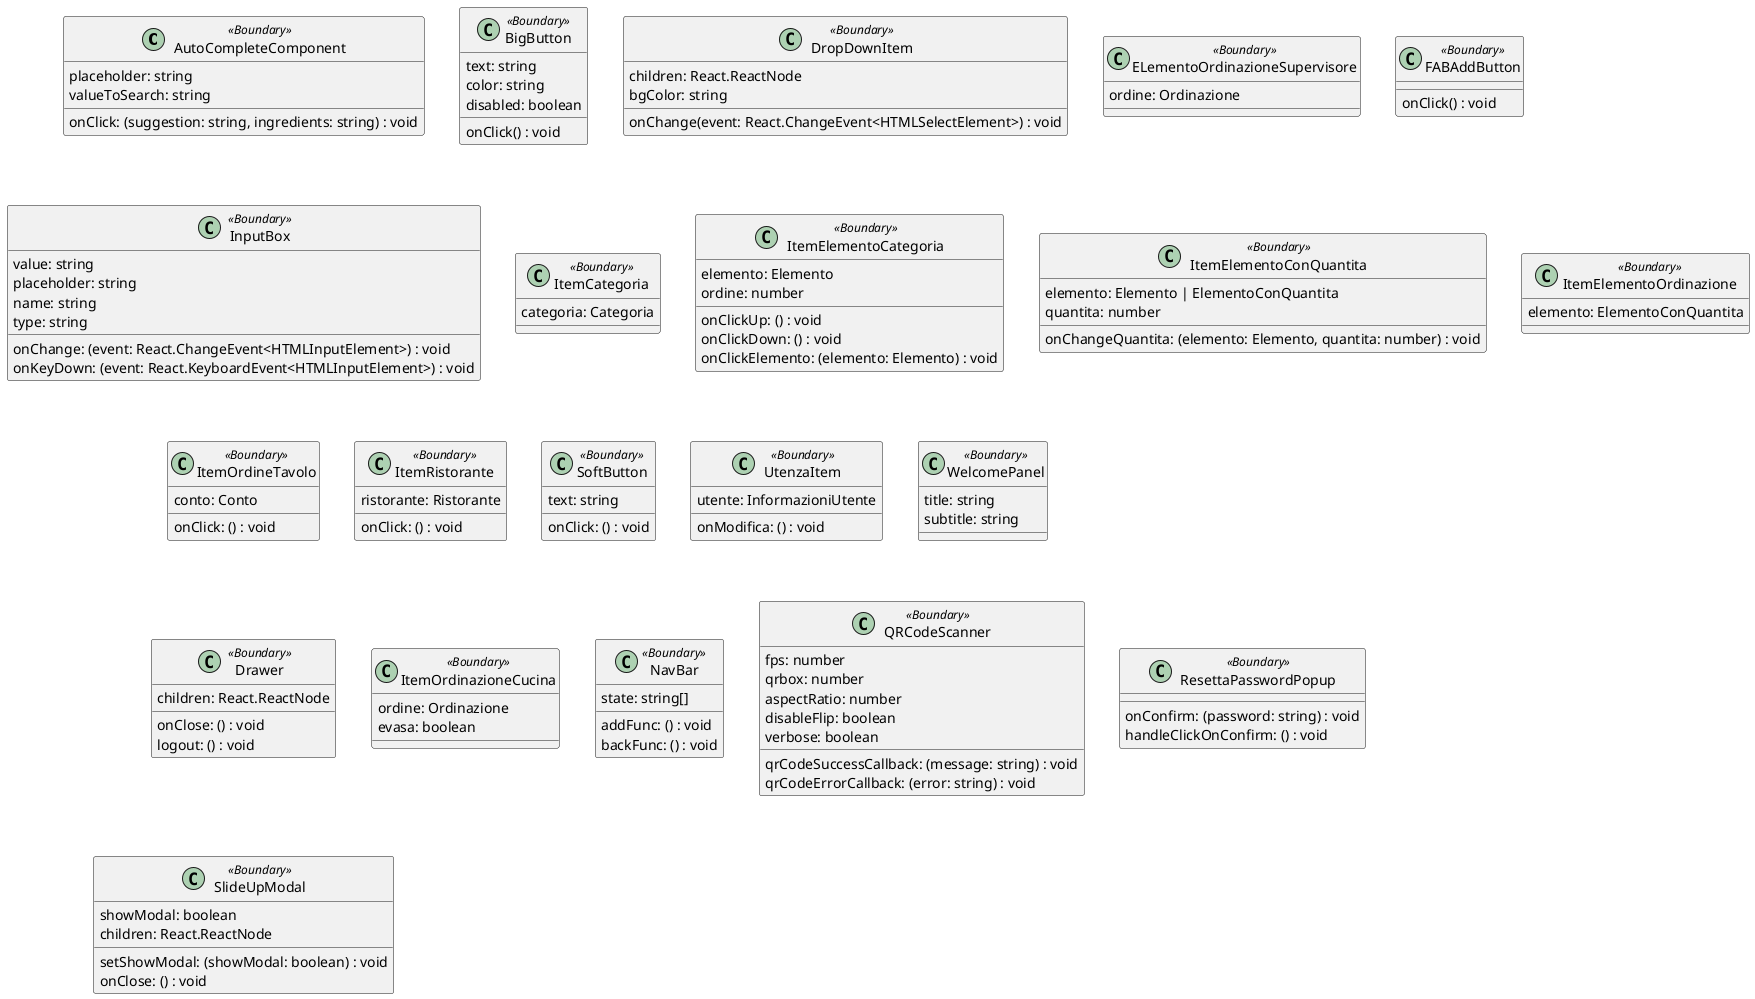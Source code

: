 @startuml component_diagram
class AutoCompleteComponent <<Boundary>> {

    placeholder: string
    onClick: (suggestion: string, ingredients: string) : void
    valueToSearch: string

}

class BigButton <<Boundary>> {

  onClick() : void
  text: string
  color: string
  disabled: boolean

}

class DropDownItem <<Boundary>> {
	
  children: React.ReactNode
  onChange(event: React.ChangeEvent<HTMLSelectElement>) : void
  bgColor: string

}

class ELementoOrdinazioneSupervisore <<Boundary>> {

    ordine: Ordinazione

}
class FABAddButton <<Boundary>> {

	onClick() : void

}
class InputBox <<Boundary>> {

	value: string
	placeholder: string
	name: string
	type: string
	onChange: (event: React.ChangeEvent<HTMLInputElement>) : void
	onKeyDown: (event: React.KeyboardEvent<HTMLInputElement>) : void

}

class ItemCategoria <<Boundary>> {

    categoria: Categoria

}
class ItemElementoCategoria <<Boundary>> {

	elemento: Elemento
	onClickUp: () : void
	onClickDown: () : void
	onClickElemento: (elemento: Elemento) : void
	ordine: number

}

class ItemElementoConQuantita <<Boundary>> {

	elemento: Elemento | ElementoConQuantita
	quantita: number
	onChangeQuantita: (elemento: Elemento, quantita: number) : void

}
class ItemElementoOrdinazione <<Boundary>> {

	elemento: ElementoConQuantita

}
class ItemOrdineTavolo <<Boundary>> {

    conto: Conto
    onClick: () : void

}
class ItemRistorante <<Boundary>> {

    ristorante: Ristorante
    onClick: () : void

}

class SoftButton <<Boundary>> {

  text: string
  onClick: () : void

}
class UtenzaItem <<Boundary>> {

	utente: InformazioniUtente
	onModifica: () : void

}
class WelcomePanel <<Boundary>> {

  title: string
	subtitle: string

}

class Drawer <<Boundary>> {

    onClose: () : void
    logout: () : void
    children: React.ReactNode

}

class ItemOrdinazioneCucina <<Boundary>> {

    ordine: Ordinazione
    evasa: boolean

}

class NavBar <<Boundary>> {

	addFunc: () : void
	backFunc: () : void
	state: string[]
}

class QRCodeScanner <<Boundary>> {
	
  fps: number
	qrbox: number
	aspectRatio: number
	disableFlip: boolean
	verbose: boolean
	qrCodeSuccessCallback: (message: string) : void
	qrCodeErrorCallback: (error: string) : void

}

class ResettaPasswordPopup <<Boundary>> {

    onConfirm: (password: string) : void
    handleClickOnConfirm: () : void

}

class SlideUpModal <<Boundary>> {

	showModal: boolean
	setShowModal: (showModal: boolean) : void
	children: React.ReactNode
	onClose: () : void

}

@enduml
